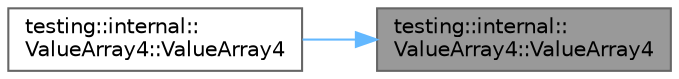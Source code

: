 digraph "testing::internal::ValueArray4::ValueArray4"
{
 // LATEX_PDF_SIZE
  bgcolor="transparent";
  edge [fontname=Helvetica,fontsize=10,labelfontname=Helvetica,labelfontsize=10];
  node [fontname=Helvetica,fontsize=10,shape=box,height=0.2,width=0.4];
  rankdir="RL";
  Node1 [id="Node000001",label="testing::internal::\lValueArray4::ValueArray4",height=0.2,width=0.4,color="gray40", fillcolor="grey60", style="filled", fontcolor="black",tooltip=" "];
  Node1 -> Node2 [id="edge1_Node000001_Node000002",dir="back",color="steelblue1",style="solid",tooltip=" "];
  Node2 [id="Node000002",label="testing::internal::\lValueArray4::ValueArray4",height=0.2,width=0.4,color="grey40", fillcolor="white", style="filled",URL="$classtesting_1_1internal_1_1_value_array4.html#a3703e95dc214c47d705cf68fdf2e262b",tooltip=" "];
}
